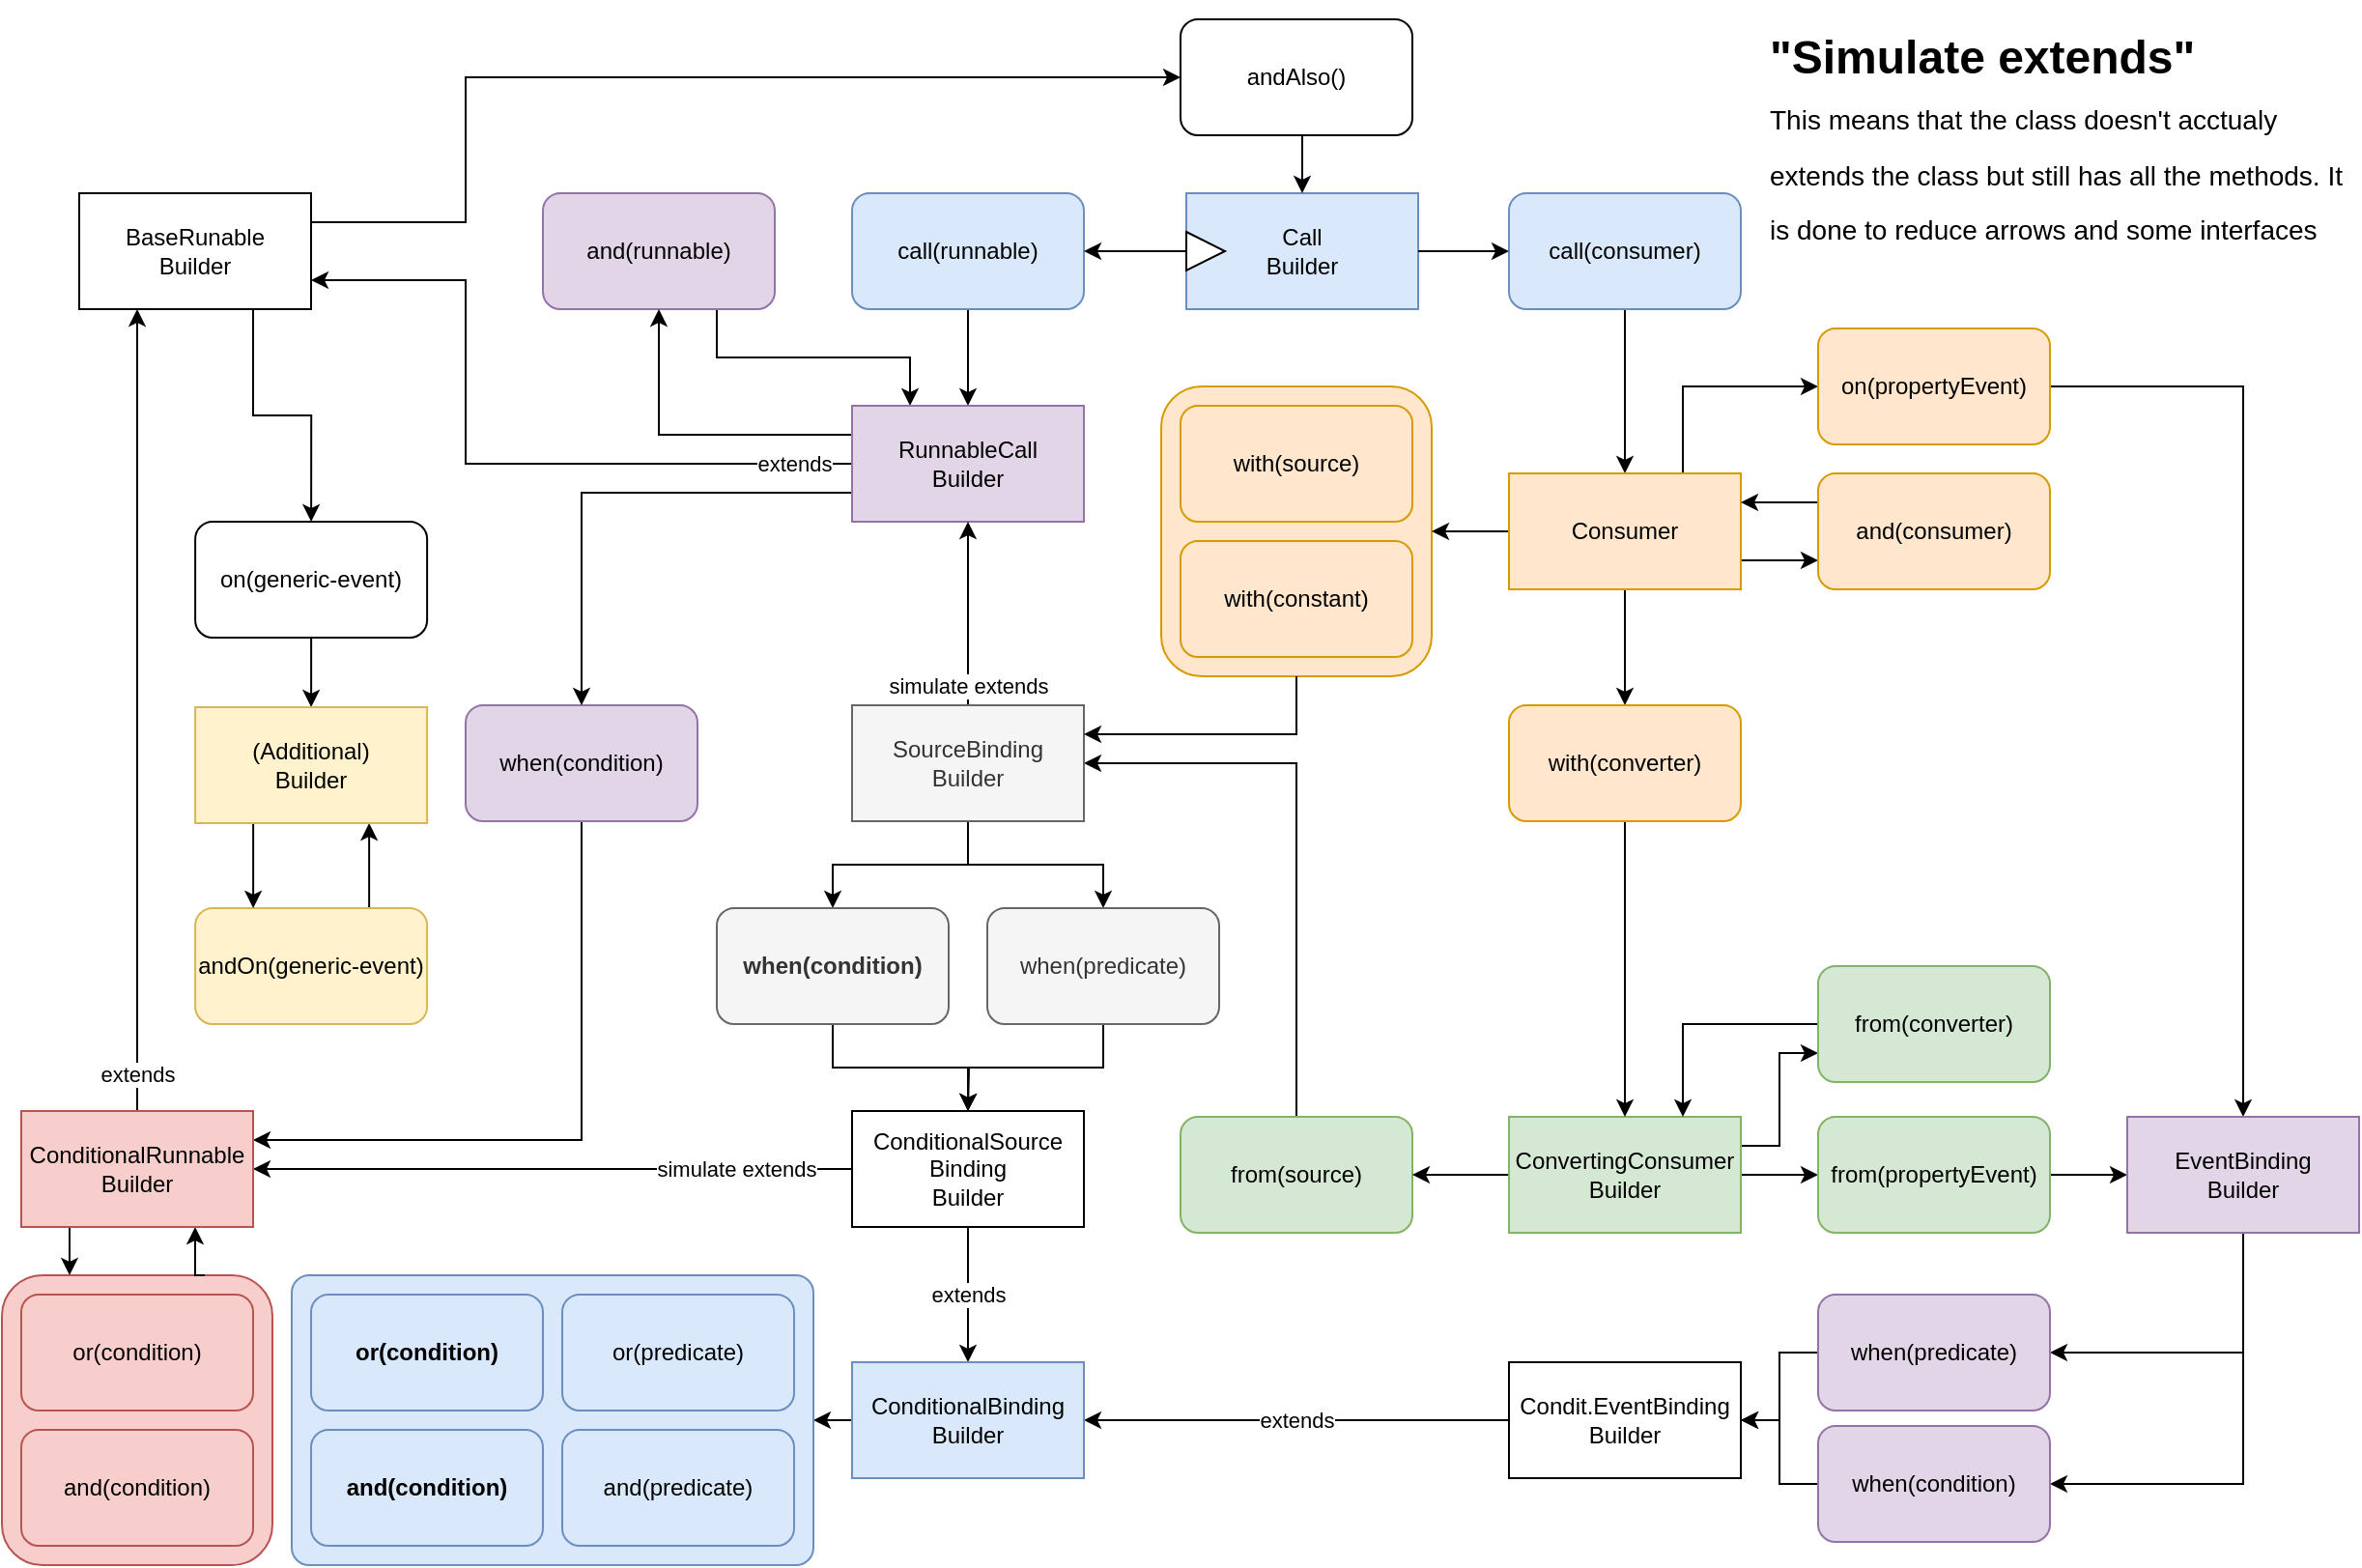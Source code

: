 <mxfile version="15.4.0" type="device"><diagram id="5MixZPjT1TOE63bzKLq1" name="Page-1"><mxGraphModel dx="1531" dy="1131" grid="1" gridSize="10" guides="1" tooltips="1" connect="1" arrows="1" fold="1" page="1" pageScale="1" pageWidth="827" pageHeight="1169" background="none" math="0" shadow="0"><root><mxCell id="0"/><mxCell id="1" parent="0"/><mxCell id="UxgVuYauyWrYWwX7lSgW-103" value="Call&lt;br&gt;Builder" style="rounded=0;whiteSpace=wrap;html=1;fillColor=#dae8fc;strokeColor=#6c8ebf;" parent="1" vertex="1"><mxGeometry x="623" y="290" width="120" height="60" as="geometry"/></mxCell><mxCell id="UxgVuYauyWrYWwX7lSgW-108" style="edgeStyle=orthogonalEdgeStyle;curved=1;rounded=0;orthogonalLoop=1;jettySize=auto;html=1;exitX=0.5;exitY=1;exitDx=0;exitDy=0;entryX=0.5;entryY=0;entryDx=0;entryDy=0;" parent="1" source="UxgVuYauyWrYWwX7lSgW-46" target="UxgVuYauyWrYWwX7lSgW-107" edge="1"><mxGeometry relative="1" as="geometry"/></mxCell><mxCell id="UxgVuYauyWrYWwX7lSgW-46" value="call(consumer)" style="rounded=1;whiteSpace=wrap;html=1;fillColor=#dae8fc;strokeColor=#6c8ebf;" parent="1" vertex="1"><mxGeometry x="790" y="290" width="120" height="60" as="geometry"/></mxCell><mxCell id="UxgVuYauyWrYWwX7lSgW-208" style="edgeStyle=orthogonalEdgeStyle;rounded=0;orthogonalLoop=1;jettySize=auto;html=1;exitX=0.5;exitY=1;exitDx=0;exitDy=0;entryX=1;entryY=0.25;entryDx=0;entryDy=0;" parent="1" source="UxgVuYauyWrYWwX7lSgW-49" target="UxgVuYauyWrYWwX7lSgW-203" edge="1"><mxGeometry relative="1" as="geometry"><Array as="points"><mxPoint x="310" y="780"/></Array></mxGeometry></mxCell><mxCell id="UxgVuYauyWrYWwX7lSgW-49" value="when(condition)" style="rounded=1;whiteSpace=wrap;html=1;fillColor=#e1d5e7;strokeColor=#9673a6;" parent="1" vertex="1"><mxGeometry x="250" y="555" width="120" height="60" as="geometry"/></mxCell><mxCell id="UxgVuYauyWrYWwX7lSgW-147" style="edgeStyle=orthogonalEdgeStyle;curved=1;rounded=0;orthogonalLoop=1;jettySize=auto;html=1;exitX=0.5;exitY=1;exitDx=0;exitDy=0;entryX=0.5;entryY=0;entryDx=0;entryDy=0;" parent="1" source="UxgVuYauyWrYWwX7lSgW-51" target="UxgVuYauyWrYWwX7lSgW-145" edge="1"><mxGeometry relative="1" as="geometry"/></mxCell><mxCell id="UxgVuYauyWrYWwX7lSgW-51" value="on(generic-event)" style="rounded=1;whiteSpace=wrap;html=1;" parent="1" vertex="1"><mxGeometry x="110.06" y="460" width="120" height="60" as="geometry"/></mxCell><mxCell id="UxgVuYauyWrYWwX7lSgW-152" style="edgeStyle=orthogonalEdgeStyle;curved=1;rounded=0;orthogonalLoop=1;jettySize=auto;html=1;exitX=0.5;exitY=1;exitDx=0;exitDy=0;" parent="1" source="UxgVuYauyWrYWwX7lSgW-56" target="UxgVuYauyWrYWwX7lSgW-94" edge="1"><mxGeometry relative="1" as="geometry"/></mxCell><mxCell id="UxgVuYauyWrYWwX7lSgW-56" value="call(runnable)" style="rounded=1;whiteSpace=wrap;html=1;fillColor=#dae8fc;strokeColor=#6c8ebf;" parent="1" vertex="1"><mxGeometry x="450" y="290" width="120" height="60" as="geometry"/></mxCell><mxCell id="KfWSCny_-O3XW7ym5hlN-6" style="edgeStyle=orthogonalEdgeStyle;rounded=0;orthogonalLoop=1;jettySize=auto;html=1;exitX=0.75;exitY=1;exitDx=0;exitDy=0;entryX=0.25;entryY=0;entryDx=0;entryDy=0;" parent="1" source="UxgVuYauyWrYWwX7lSgW-63" target="UxgVuYauyWrYWwX7lSgW-94" edge="1"><mxGeometry relative="1" as="geometry"><Array as="points"><mxPoint x="380" y="375"/><mxPoint x="480" y="375"/></Array></mxGeometry></mxCell><mxCell id="UxgVuYauyWrYWwX7lSgW-63" value="and(runnable)" style="rounded=1;whiteSpace=wrap;html=1;fillColor=#e1d5e7;strokeColor=#9673a6;" parent="1" vertex="1"><mxGeometry x="290" y="290" width="120" height="60" as="geometry"/></mxCell><mxCell id="UxgVuYauyWrYWwX7lSgW-149" style="edgeStyle=orthogonalEdgeStyle;curved=1;rounded=0;orthogonalLoop=1;jettySize=auto;html=1;exitX=0.75;exitY=0;exitDx=0;exitDy=0;entryX=0.75;entryY=1;entryDx=0;entryDy=0;" parent="1" source="UxgVuYauyWrYWwX7lSgW-65" target="UxgVuYauyWrYWwX7lSgW-145" edge="1"><mxGeometry relative="1" as="geometry"/></mxCell><mxCell id="UxgVuYauyWrYWwX7lSgW-65" value="andOn(generic-event)" style="rounded=1;whiteSpace=wrap;html=1;fillColor=#fff2cc;strokeColor=#d6b656;" parent="1" vertex="1"><mxGeometry x="110.06" y="660" width="120" height="60" as="geometry"/></mxCell><mxCell id="UxgVuYauyWrYWwX7lSgW-66" value="" style="group;" parent="1" vertex="1" connectable="0"><mxGeometry x="10.0" y="850" width="140" height="150" as="geometry"/></mxCell><mxCell id="UxgVuYauyWrYWwX7lSgW-67" value="" style="rounded=1;whiteSpace=wrap;html=1;fillColor=#f8cecc;strokeColor=#b85450;" parent="UxgVuYauyWrYWwX7lSgW-66" vertex="1"><mxGeometry width="140" height="150" as="geometry"/></mxCell><mxCell id="UxgVuYauyWrYWwX7lSgW-68" value="and(condition)" style="rounded=1;whiteSpace=wrap;html=1;fillColor=#f8cecc;strokeColor=#b85450;" parent="UxgVuYauyWrYWwX7lSgW-66" vertex="1"><mxGeometry x="10" y="80" width="120" height="60" as="geometry"/></mxCell><mxCell id="UxgVuYauyWrYWwX7lSgW-69" value="or(condition)" style="rounded=1;whiteSpace=wrap;html=1;fillColor=#f8cecc;strokeColor=#b85450;" parent="UxgVuYauyWrYWwX7lSgW-66" vertex="1"><mxGeometry x="10" y="10" width="120" height="60" as="geometry"/></mxCell><mxCell id="UxgVuYauyWrYWwX7lSgW-71" value="" style="triangle;whiteSpace=wrap;html=1;" parent="1" vertex="1"><mxGeometry x="623" y="310" width="20" height="20" as="geometry"/></mxCell><mxCell id="UxgVuYauyWrYWwX7lSgW-174" style="edgeStyle=orthogonalEdgeStyle;rounded=0;orthogonalLoop=1;jettySize=auto;html=1;exitX=0.5;exitY=0;exitDx=0;exitDy=0;entryX=1;entryY=0.5;entryDx=0;entryDy=0;" parent="1" source="UxgVuYauyWrYWwX7lSgW-84" target="UxgVuYauyWrYWwX7lSgW-172" edge="1"><mxGeometry relative="1" as="geometry"/></mxCell><mxCell id="UxgVuYauyWrYWwX7lSgW-84" value="from(source)" style="rounded=1;whiteSpace=wrap;html=1;fillColor=#d5e8d4;strokeColor=#82b366;" parent="1" vertex="1"><mxGeometry x="620" y="768" width="120" height="60" as="geometry"/></mxCell><mxCell id="UxgVuYauyWrYWwX7lSgW-85" value="" style="group;" parent="1" vertex="1" connectable="0"><mxGeometry x="610" y="390" width="140" height="150" as="geometry"/></mxCell><mxCell id="UxgVuYauyWrYWwX7lSgW-86" value="" style="rounded=1;whiteSpace=wrap;html=1;fillColor=#ffe6cc;strokeColor=#d79b00;" parent="UxgVuYauyWrYWwX7lSgW-85" vertex="1"><mxGeometry width="140" height="150" as="geometry"/></mxCell><mxCell id="UxgVuYauyWrYWwX7lSgW-87" value="with(source)" style="rounded=1;whiteSpace=wrap;html=1;fillColor=#ffe6cc;strokeColor=#d79b00;" parent="UxgVuYauyWrYWwX7lSgW-85" vertex="1"><mxGeometry x="10" y="10" width="120" height="60" as="geometry"/></mxCell><mxCell id="UxgVuYauyWrYWwX7lSgW-88" value="with(constant)" style="rounded=1;whiteSpace=wrap;html=1;fillColor=#ffe6cc;strokeColor=#d79b00;" parent="UxgVuYauyWrYWwX7lSgW-85" vertex="1"><mxGeometry x="10" y="80" width="120" height="60" as="geometry"/></mxCell><mxCell id="UxgVuYauyWrYWwX7lSgW-204" value="extends" style="edgeStyle=orthogonalEdgeStyle;rounded=0;orthogonalLoop=1;jettySize=auto;html=1;exitX=0;exitY=0.5;exitDx=0;exitDy=0;entryX=1;entryY=0.75;entryDx=0;entryDy=0;" parent="1" source="UxgVuYauyWrYWwX7lSgW-94" target="UxgVuYauyWrYWwX7lSgW-196" edge="1"><mxGeometry x="-0.84" relative="1" as="geometry"><Array as="points"><mxPoint x="250" y="430"/><mxPoint x="250" y="335"/></Array><mxPoint as="offset"/></mxGeometry></mxCell><mxCell id="UxgVuYauyWrYWwX7lSgW-207" style="edgeStyle=orthogonalEdgeStyle;rounded=0;orthogonalLoop=1;jettySize=auto;html=1;exitX=0;exitY=0.75;exitDx=0;exitDy=0;" parent="1" source="UxgVuYauyWrYWwX7lSgW-94" target="UxgVuYauyWrYWwX7lSgW-49" edge="1"><mxGeometry relative="1" as="geometry"/></mxCell><mxCell id="KfWSCny_-O3XW7ym5hlN-5" style="edgeStyle=orthogonalEdgeStyle;rounded=0;orthogonalLoop=1;jettySize=auto;html=1;exitX=0;exitY=0.25;exitDx=0;exitDy=0;entryX=0.5;entryY=1;entryDx=0;entryDy=0;" parent="1" source="UxgVuYauyWrYWwX7lSgW-94" target="UxgVuYauyWrYWwX7lSgW-63" edge="1"><mxGeometry relative="1" as="geometry"/></mxCell><mxCell id="UxgVuYauyWrYWwX7lSgW-94" value="RunnableCall&lt;br&gt;Builder" style="rounded=0;whiteSpace=wrap;html=1;fillColor=#e1d5e7;strokeColor=#9673a6;" parent="1" vertex="1"><mxGeometry x="450" y="400" width="120" height="60" as="geometry"/></mxCell><mxCell id="UxgVuYauyWrYWwX7lSgW-104" style="edgeStyle=orthogonalEdgeStyle;curved=1;rounded=0;orthogonalLoop=1;jettySize=auto;html=1;exitX=0;exitY=0.5;exitDx=0;exitDy=0;entryX=1;entryY=0.5;entryDx=0;entryDy=0;" parent="1" source="UxgVuYauyWrYWwX7lSgW-103" target="UxgVuYauyWrYWwX7lSgW-56" edge="1"><mxGeometry relative="1" as="geometry"/></mxCell><mxCell id="UxgVuYauyWrYWwX7lSgW-105" style="edgeStyle=orthogonalEdgeStyle;curved=1;rounded=0;orthogonalLoop=1;jettySize=auto;html=1;exitX=1;exitY=0.5;exitDx=0;exitDy=0;" parent="1" source="UxgVuYauyWrYWwX7lSgW-103" target="UxgVuYauyWrYWwX7lSgW-46" edge="1"><mxGeometry relative="1" as="geometry"/></mxCell><mxCell id="UxgVuYauyWrYWwX7lSgW-109" style="edgeStyle=orthogonalEdgeStyle;curved=1;rounded=0;orthogonalLoop=1;jettySize=auto;html=1;exitX=0.5;exitY=1;exitDx=0;exitDy=0;entryX=0.5;entryY=0;entryDx=0;entryDy=0;" parent="1" source="UxgVuYauyWrYWwX7lSgW-107" target="UxgVuYauyWrYWwX7lSgW-77" edge="1"><mxGeometry relative="1" as="geometry"><mxPoint x="850" y="555" as="targetPoint"/></mxGeometry></mxCell><mxCell id="UxgVuYauyWrYWwX7lSgW-167" style="edgeStyle=orthogonalEdgeStyle;rounded=0;orthogonalLoop=1;jettySize=auto;html=1;exitX=0;exitY=0.5;exitDx=0;exitDy=0;entryX=1;entryY=0.5;entryDx=0;entryDy=0;" parent="1" source="UxgVuYauyWrYWwX7lSgW-107" target="UxgVuYauyWrYWwX7lSgW-86" edge="1"><mxGeometry relative="1" as="geometry"/></mxCell><mxCell id="KfWSCny_-O3XW7ym5hlN-2" style="edgeStyle=orthogonalEdgeStyle;rounded=0;orthogonalLoop=1;jettySize=auto;html=1;exitX=1;exitY=0.75;exitDx=0;exitDy=0;entryX=0;entryY=0.75;entryDx=0;entryDy=0;" parent="1" source="UxgVuYauyWrYWwX7lSgW-107" target="KfWSCny_-O3XW7ym5hlN-1" edge="1"><mxGeometry relative="1" as="geometry"/></mxCell><mxCell id="KfWSCny_-O3XW7ym5hlN-4" style="edgeStyle=orthogonalEdgeStyle;rounded=0;orthogonalLoop=1;jettySize=auto;html=1;exitX=0.75;exitY=0;exitDx=0;exitDy=0;entryX=0;entryY=0.5;entryDx=0;entryDy=0;" parent="1" source="UxgVuYauyWrYWwX7lSgW-107" target="UxgVuYauyWrYWwX7lSgW-181" edge="1"><mxGeometry relative="1" as="geometry"><Array as="points"><mxPoint x="880" y="390"/></Array></mxGeometry></mxCell><mxCell id="UxgVuYauyWrYWwX7lSgW-107" value="Consumer" style="rounded=0;whiteSpace=wrap;html=1;fillColor=#ffe6cc;strokeColor=#d79b00;" parent="1" vertex="1"><mxGeometry x="790" y="435" width="120" height="60" as="geometry"/></mxCell><mxCell id="UxgVuYauyWrYWwX7lSgW-130" style="edgeStyle=orthogonalEdgeStyle;curved=1;rounded=0;orthogonalLoop=1;jettySize=auto;html=1;exitX=0;exitY=0.5;exitDx=0;exitDy=0;entryX=1;entryY=0.5;entryDx=0;entryDy=0;" parent="1" source="UxgVuYauyWrYWwX7lSgW-113" target="UxgVuYauyWrYWwX7lSgW-84" edge="1"><mxGeometry relative="1" as="geometry"/></mxCell><mxCell id="UxgVuYauyWrYWwX7lSgW-185" style="edgeStyle=orthogonalEdgeStyle;rounded=0;orthogonalLoop=1;jettySize=auto;html=1;exitX=1;exitY=0.5;exitDx=0;exitDy=0;entryX=0;entryY=0.5;entryDx=0;entryDy=0;" parent="1" source="UxgVuYauyWrYWwX7lSgW-113" target="UxgVuYauyWrYWwX7lSgW-184" edge="1"><mxGeometry relative="1" as="geometry"/></mxCell><mxCell id="RtL8XKY_woXkQIzj7EKq-21" style="edgeStyle=orthogonalEdgeStyle;rounded=0;orthogonalLoop=1;jettySize=auto;html=1;exitX=1;exitY=0.25;exitDx=0;exitDy=0;entryX=0;entryY=0.75;entryDx=0;entryDy=0;" edge="1" parent="1" source="UxgVuYauyWrYWwX7lSgW-113" target="RtL8XKY_woXkQIzj7EKq-20"><mxGeometry relative="1" as="geometry"/></mxCell><mxCell id="UxgVuYauyWrYWwX7lSgW-113" value="ConvertingConsumer&lt;br&gt;Builder" style="rounded=0;whiteSpace=wrap;html=1;fillColor=#d5e8d4;strokeColor=#82b366;" parent="1" vertex="1"><mxGeometry x="790" y="768" width="120" height="60" as="geometry"/></mxCell><mxCell id="UxgVuYauyWrYWwX7lSgW-201" style="edgeStyle=orthogonalEdgeStyle;rounded=0;orthogonalLoop=1;jettySize=auto;html=1;exitX=0.5;exitY=1;exitDx=0;exitDy=0;entryX=0.5;entryY=0;entryDx=0;entryDy=0;" parent="1" source="UxgVuYauyWrYWwX7lSgW-126" target="UxgVuYauyWrYWwX7lSgW-103" edge="1"><mxGeometry relative="1" as="geometry"/></mxCell><mxCell id="UxgVuYauyWrYWwX7lSgW-126" value="andAlso()" style="rounded=1;whiteSpace=wrap;html=1;" parent="1" vertex="1"><mxGeometry x="620" y="200" width="120" height="60" as="geometry"/></mxCell><mxCell id="UxgVuYauyWrYWwX7lSgW-163" style="edgeStyle=orthogonalEdgeStyle;rounded=0;orthogonalLoop=1;jettySize=auto;html=1;exitX=0.25;exitY=1;exitDx=0;exitDy=0;entryX=0.25;entryY=0;entryDx=0;entryDy=0;" parent="1" source="UxgVuYauyWrYWwX7lSgW-203" target="UxgVuYauyWrYWwX7lSgW-67" edge="1"><mxGeometry relative="1" as="geometry"><mxPoint x="65" y="835" as="sourcePoint"/></mxGeometry></mxCell><mxCell id="UxgVuYauyWrYWwX7lSgW-148" style="edgeStyle=orthogonalEdgeStyle;curved=1;rounded=0;orthogonalLoop=1;jettySize=auto;html=1;exitX=0.25;exitY=1;exitDx=0;exitDy=0;entryX=0.25;entryY=0;entryDx=0;entryDy=0;" parent="1" source="UxgVuYauyWrYWwX7lSgW-145" target="UxgVuYauyWrYWwX7lSgW-65" edge="1"><mxGeometry relative="1" as="geometry"/></mxCell><mxCell id="UxgVuYauyWrYWwX7lSgW-145" value="(Additional)&lt;br&gt;Builder" style="rounded=0;whiteSpace=wrap;html=1;fillColor=#fff2cc;strokeColor=#d6b656;" parent="1" vertex="1"><mxGeometry x="110.06" y="556" width="120" height="60" as="geometry"/></mxCell><mxCell id="UxgVuYauyWrYWwX7lSgW-164" style="edgeStyle=orthogonalEdgeStyle;rounded=0;orthogonalLoop=1;jettySize=auto;html=1;exitX=0.75;exitY=0;exitDx=0;exitDy=0;entryX=0.75;entryY=1;entryDx=0;entryDy=0;" parent="1" source="UxgVuYauyWrYWwX7lSgW-67" target="UxgVuYauyWrYWwX7lSgW-203" edge="1"><mxGeometry relative="1" as="geometry"><mxPoint x="95" y="835" as="targetPoint"/></mxGeometry></mxCell><mxCell id="UxgVuYauyWrYWwX7lSgW-178" value="simulate extends" style="edgeStyle=orthogonalEdgeStyle;rounded=0;orthogonalLoop=1;jettySize=auto;html=1;" parent="1" source="UxgVuYauyWrYWwX7lSgW-172" target="UxgVuYauyWrYWwX7lSgW-94" edge="1"><mxGeometry x="-0.778" relative="1" as="geometry"><mxPoint as="offset"/></mxGeometry></mxCell><mxCell id="UxgVuYauyWrYWwX7lSgW-179" style="edgeStyle=orthogonalEdgeStyle;rounded=0;orthogonalLoop=1;jettySize=auto;html=1;exitX=0.5;exitY=1;exitDx=0;exitDy=0;entryX=0.5;entryY=0;entryDx=0;entryDy=0;" parent="1" source="UxgVuYauyWrYWwX7lSgW-172" target="UxgVuYauyWrYWwX7lSgW-176" edge="1"><mxGeometry relative="1" as="geometry"/></mxCell><mxCell id="UxgVuYauyWrYWwX7lSgW-212" style="edgeStyle=orthogonalEdgeStyle;rounded=0;orthogonalLoop=1;jettySize=auto;html=1;exitX=0.5;exitY=1;exitDx=0;exitDy=0;" parent="1" source="UxgVuYauyWrYWwX7lSgW-172" target="UxgVuYauyWrYWwX7lSgW-211" edge="1"><mxGeometry relative="1" as="geometry"/></mxCell><mxCell id="UxgVuYauyWrYWwX7lSgW-172" value="SourceBinding&lt;br&gt;Builder" style="rounded=0;whiteSpace=wrap;html=1;fillColor=#f5f5f5;strokeColor=#666666;fontColor=#333333;" parent="1" vertex="1"><mxGeometry x="450" y="555" width="120" height="60" as="geometry"/></mxCell><mxCell id="UxgVuYauyWrYWwX7lSgW-173" style="edgeStyle=orthogonalEdgeStyle;rounded=0;orthogonalLoop=1;jettySize=auto;html=1;exitX=0.5;exitY=1;exitDx=0;exitDy=0;entryX=1;entryY=0.25;entryDx=0;entryDy=0;" parent="1" source="UxgVuYauyWrYWwX7lSgW-86" target="UxgVuYauyWrYWwX7lSgW-172" edge="1"><mxGeometry relative="1" as="geometry"/></mxCell><mxCell id="UxgVuYauyWrYWwX7lSgW-215" style="edgeStyle=orthogonalEdgeStyle;rounded=0;orthogonalLoop=1;jettySize=auto;html=1;exitX=0.5;exitY=1;exitDx=0;exitDy=0;" parent="1" source="UxgVuYauyWrYWwX7lSgW-176" edge="1"><mxGeometry relative="1" as="geometry"><mxPoint x="510" y="765" as="targetPoint"/></mxGeometry></mxCell><mxCell id="UxgVuYauyWrYWwX7lSgW-176" value="when(predicate)" style="rounded=1;whiteSpace=wrap;html=1;fillColor=#f5f5f5;strokeColor=#666666;fontColor=#333333;" parent="1" vertex="1"><mxGeometry x="520" y="660" width="120" height="60" as="geometry"/></mxCell><mxCell id="RtL8XKY_woXkQIzj7EKq-3" style="edgeStyle=orthogonalEdgeStyle;rounded=0;orthogonalLoop=1;jettySize=auto;html=1;exitX=1;exitY=0.5;exitDx=0;exitDy=0;entryX=0.5;entryY=0;entryDx=0;entryDy=0;" edge="1" parent="1" source="UxgVuYauyWrYWwX7lSgW-181" target="RtL8XKY_woXkQIzj7EKq-1"><mxGeometry relative="1" as="geometry"/></mxCell><mxCell id="UxgVuYauyWrYWwX7lSgW-181" value="on(propertyEvent)" style="rounded=1;whiteSpace=wrap;html=1;fillColor=#ffe6cc;strokeColor=#d79b00;" parent="1" vertex="1"><mxGeometry x="950" y="360" width="120" height="60" as="geometry"/></mxCell><mxCell id="RtL8XKY_woXkQIzj7EKq-13" style="edgeStyle=orthogonalEdgeStyle;rounded=0;orthogonalLoop=1;jettySize=auto;html=1;exitX=1;exitY=0.5;exitDx=0;exitDy=0;" edge="1" parent="1" source="UxgVuYauyWrYWwX7lSgW-184" target="RtL8XKY_woXkQIzj7EKq-1"><mxGeometry relative="1" as="geometry"/></mxCell><mxCell id="UxgVuYauyWrYWwX7lSgW-184" value="from(propertyEvent)" style="rounded=1;whiteSpace=wrap;html=1;fillColor=#d5e8d4;strokeColor=#82b366;" parent="1" vertex="1"><mxGeometry x="950" y="768" width="120" height="60" as="geometry"/></mxCell><mxCell id="UxgVuYauyWrYWwX7lSgW-217" value="simulate extends" style="edgeStyle=orthogonalEdgeStyle;rounded=0;orthogonalLoop=1;jettySize=auto;html=1;exitX=0;exitY=0.5;exitDx=0;exitDy=0;entryX=1;entryY=0.5;entryDx=0;entryDy=0;" parent="1" source="UxgVuYauyWrYWwX7lSgW-190" target="UxgVuYauyWrYWwX7lSgW-203" edge="1"><mxGeometry x="-0.613" relative="1" as="geometry"><mxPoint as="offset"/><Array as="points"/></mxGeometry></mxCell><mxCell id="RtL8XKY_woXkQIzj7EKq-16" value="extends" style="edgeStyle=orthogonalEdgeStyle;rounded=0;orthogonalLoop=1;jettySize=auto;html=1;exitX=0.5;exitY=1;exitDx=0;exitDy=0;entryX=0.5;entryY=0;entryDx=0;entryDy=0;" edge="1" parent="1" source="UxgVuYauyWrYWwX7lSgW-190" target="RtL8XKY_woXkQIzj7EKq-14"><mxGeometry relative="1" as="geometry"/></mxCell><mxCell id="UxgVuYauyWrYWwX7lSgW-190" value="ConditionalSource&lt;br&gt;Binding&lt;br&gt;Builder" style="rounded=0;whiteSpace=wrap;html=1;" parent="1" vertex="1"><mxGeometry x="450" y="765" width="120" height="60" as="geometry"/></mxCell><mxCell id="UxgVuYauyWrYWwX7lSgW-198" style="edgeStyle=orthogonalEdgeStyle;rounded=0;orthogonalLoop=1;jettySize=auto;html=1;exitX=0.75;exitY=1;exitDx=0;exitDy=0;entryX=0.5;entryY=0;entryDx=0;entryDy=0;" parent="1" source="UxgVuYauyWrYWwX7lSgW-196" target="UxgVuYauyWrYWwX7lSgW-51" edge="1"><mxGeometry relative="1" as="geometry"><mxPoint x="240" y="510" as="targetPoint"/></mxGeometry></mxCell><mxCell id="UxgVuYauyWrYWwX7lSgW-202" style="edgeStyle=orthogonalEdgeStyle;rounded=0;orthogonalLoop=1;jettySize=auto;html=1;exitX=1;exitY=0.25;exitDx=0;exitDy=0;entryX=0;entryY=0.5;entryDx=0;entryDy=0;" parent="1" source="UxgVuYauyWrYWwX7lSgW-196" target="UxgVuYauyWrYWwX7lSgW-126" edge="1"><mxGeometry relative="1" as="geometry"><Array as="points"><mxPoint x="250" y="305"/><mxPoint x="250" y="230"/></Array></mxGeometry></mxCell><mxCell id="UxgVuYauyWrYWwX7lSgW-196" value="BaseRunable&lt;br&gt;Builder" style="rounded=0;whiteSpace=wrap;html=1;fillColor=default;" parent="1" vertex="1"><mxGeometry x="50" y="290" width="120" height="60" as="geometry"/></mxCell><mxCell id="UxgVuYauyWrYWwX7lSgW-206" value="extends" style="edgeStyle=orthogonalEdgeStyle;rounded=0;orthogonalLoop=1;jettySize=auto;html=1;exitX=0.5;exitY=0;exitDx=0;exitDy=0;entryX=0.25;entryY=1;entryDx=0;entryDy=0;" parent="1" source="UxgVuYauyWrYWwX7lSgW-203" target="UxgVuYauyWrYWwX7lSgW-196" edge="1"><mxGeometry x="-0.905" relative="1" as="geometry"><mxPoint as="offset"/></mxGeometry></mxCell><mxCell id="UxgVuYauyWrYWwX7lSgW-203" value="ConditionalRunnable&lt;br&gt;Builder" style="rounded=0;whiteSpace=wrap;html=1;fillColor=#f8cecc;strokeColor=#b85450;" parent="1" vertex="1"><mxGeometry x="20" y="765" width="120" height="60" as="geometry"/></mxCell><mxCell id="UxgVuYauyWrYWwX7lSgW-214" style="edgeStyle=orthogonalEdgeStyle;rounded=0;orthogonalLoop=1;jettySize=auto;html=1;exitX=0.5;exitY=1;exitDx=0;exitDy=0;entryX=0.5;entryY=0;entryDx=0;entryDy=0;" parent="1" source="UxgVuYauyWrYWwX7lSgW-211" target="UxgVuYauyWrYWwX7lSgW-190" edge="1"><mxGeometry relative="1" as="geometry"/></mxCell><mxCell id="UxgVuYauyWrYWwX7lSgW-211" value="when(condition)" style="rounded=1;whiteSpace=wrap;html=1;fillColor=#f5f5f5;strokeColor=#666666;fontColor=#333333;fontStyle=1" parent="1" vertex="1"><mxGeometry x="380" y="660" width="120" height="60" as="geometry"/></mxCell><mxCell id="UxgVuYauyWrYWwX7lSgW-219" style="edgeStyle=orthogonalEdgeStyle;rounded=0;orthogonalLoop=1;jettySize=auto;html=1;exitX=0.5;exitY=1;exitDx=0;exitDy=0;" parent="1" source="UxgVuYauyWrYWwX7lSgW-77" target="UxgVuYauyWrYWwX7lSgW-113" edge="1"><mxGeometry relative="1" as="geometry"/></mxCell><mxCell id="UxgVuYauyWrYWwX7lSgW-77" value="with(converter)" style="rounded=1;whiteSpace=wrap;html=1;fillColor=#ffe6cc;strokeColor=#d79b00;" parent="1" vertex="1"><mxGeometry x="790" y="555" width="120" height="60" as="geometry"/></mxCell><mxCell id="KfWSCny_-O3XW7ym5hlN-3" style="edgeStyle=orthogonalEdgeStyle;rounded=0;orthogonalLoop=1;jettySize=auto;html=1;exitX=0;exitY=0.25;exitDx=0;exitDy=0;entryX=1;entryY=0.25;entryDx=0;entryDy=0;" parent="1" source="KfWSCny_-O3XW7ym5hlN-1" target="UxgVuYauyWrYWwX7lSgW-107" edge="1"><mxGeometry relative="1" as="geometry"><Array as="points"><mxPoint x="960" y="450"/><mxPoint x="960" y="450"/></Array></mxGeometry></mxCell><mxCell id="KfWSCny_-O3XW7ym5hlN-1" value="and(consumer)" style="rounded=1;whiteSpace=wrap;html=1;fillColor=#ffe6cc;strokeColor=#d79b00;" parent="1" vertex="1"><mxGeometry x="950" y="435" width="120" height="60" as="geometry"/></mxCell><mxCell id="RtL8XKY_woXkQIzj7EKq-11" style="edgeStyle=orthogonalEdgeStyle;rounded=0;orthogonalLoop=1;jettySize=auto;html=1;exitX=0.5;exitY=1;exitDx=0;exitDy=0;entryX=1;entryY=0.5;entryDx=0;entryDy=0;" edge="1" parent="1" source="RtL8XKY_woXkQIzj7EKq-1" target="RtL8XKY_woXkQIzj7EKq-4"><mxGeometry relative="1" as="geometry"/></mxCell><mxCell id="RtL8XKY_woXkQIzj7EKq-12" style="edgeStyle=orthogonalEdgeStyle;rounded=0;orthogonalLoop=1;jettySize=auto;html=1;exitX=0.5;exitY=1;exitDx=0;exitDy=0;entryX=1;entryY=0.5;entryDx=0;entryDy=0;" edge="1" parent="1" source="RtL8XKY_woXkQIzj7EKq-1" target="RtL8XKY_woXkQIzj7EKq-9"><mxGeometry relative="1" as="geometry"><Array as="points"><mxPoint x="1170" y="958"/></Array></mxGeometry></mxCell><mxCell id="RtL8XKY_woXkQIzj7EKq-1" value="EventBinding&lt;br&gt;Builder" style="rounded=0;whiteSpace=wrap;html=1;fillColor=#e1d5e7;strokeColor=#9673a6;" vertex="1" parent="1"><mxGeometry x="1110" y="768" width="120" height="60" as="geometry"/></mxCell><mxCell id="RtL8XKY_woXkQIzj7EKq-6" style="edgeStyle=orthogonalEdgeStyle;rounded=0;orthogonalLoop=1;jettySize=auto;html=1;exitX=0;exitY=0.5;exitDx=0;exitDy=0;entryX=1;entryY=0.5;entryDx=0;entryDy=0;" edge="1" parent="1" source="RtL8XKY_woXkQIzj7EKq-4" target="RtL8XKY_woXkQIzj7EKq-7"><mxGeometry relative="1" as="geometry"><mxPoint x="1000" y="890" as="targetPoint"/></mxGeometry></mxCell><mxCell id="RtL8XKY_woXkQIzj7EKq-4" value="when(predicate)" style="rounded=1;whiteSpace=wrap;html=1;fillColor=#e1d5e7;strokeColor=#9673a6;" vertex="1" parent="1"><mxGeometry x="950" y="860" width="120" height="60" as="geometry"/></mxCell><mxCell id="RtL8XKY_woXkQIzj7EKq-17" value="extends" style="edgeStyle=orthogonalEdgeStyle;rounded=0;orthogonalLoop=1;jettySize=auto;html=1;exitX=0;exitY=0.5;exitDx=0;exitDy=0;entryX=1;entryY=0.5;entryDx=0;entryDy=0;" edge="1" parent="1" source="RtL8XKY_woXkQIzj7EKq-7" target="RtL8XKY_woXkQIzj7EKq-14"><mxGeometry relative="1" as="geometry"/></mxCell><mxCell id="RtL8XKY_woXkQIzj7EKq-7" value="Condit.EventBinding&lt;br&gt;Builder" style="rounded=0;whiteSpace=wrap;html=1;" vertex="1" parent="1"><mxGeometry x="790" y="895" width="120" height="60" as="geometry"/></mxCell><mxCell id="RtL8XKY_woXkQIzj7EKq-10" style="edgeStyle=orthogonalEdgeStyle;rounded=0;orthogonalLoop=1;jettySize=auto;html=1;exitX=0;exitY=0.5;exitDx=0;exitDy=0;entryX=1;entryY=0.5;entryDx=0;entryDy=0;" edge="1" parent="1" source="RtL8XKY_woXkQIzj7EKq-9" target="RtL8XKY_woXkQIzj7EKq-7"><mxGeometry relative="1" as="geometry"/></mxCell><mxCell id="RtL8XKY_woXkQIzj7EKq-9" value="when(condition)" style="rounded=1;whiteSpace=wrap;html=1;fillColor=#e1d5e7;strokeColor=#9673a6;" vertex="1" parent="1"><mxGeometry x="950" y="928" width="120" height="60" as="geometry"/></mxCell><mxCell id="RtL8XKY_woXkQIzj7EKq-19" style="edgeStyle=orthogonalEdgeStyle;rounded=0;orthogonalLoop=1;jettySize=auto;html=1;exitX=0.5;exitY=1;exitDx=0;exitDy=0;entryX=1;entryY=0.5;entryDx=0;entryDy=0;" edge="1" parent="1" source="RtL8XKY_woXkQIzj7EKq-14" target="UxgVuYauyWrYWwX7lSgW-187"><mxGeometry relative="1" as="geometry"><Array as="points"><mxPoint x="510" y="925"/></Array></mxGeometry></mxCell><mxCell id="RtL8XKY_woXkQIzj7EKq-14" value="ConditionalBinding&lt;br&gt;Builder" style="rounded=0;whiteSpace=wrap;html=1;fillColor=#dae8fc;strokeColor=#6c8ebf;" vertex="1" parent="1"><mxGeometry x="450" y="895" width="120" height="60" as="geometry"/></mxCell><mxCell id="RtL8XKY_woXkQIzj7EKq-18" value="" style="group;" vertex="1" connectable="0" parent="1"><mxGeometry x="160" y="850" width="270" height="150" as="geometry"/></mxCell><mxCell id="UxgVuYauyWrYWwX7lSgW-187" value="" style="rounded=1;whiteSpace=wrap;html=1;fillColor=#dae8fc;strokeColor=#6c8ebf;arcSize=6;" parent="RtL8XKY_woXkQIzj7EKq-18" vertex="1"><mxGeometry width="270" height="150" as="geometry"/></mxCell><mxCell id="UxgVuYauyWrYWwX7lSgW-188" value="and(predicate)" style="rounded=1;whiteSpace=wrap;html=1;fillColor=#dae8fc;strokeColor=#6c8ebf;" parent="RtL8XKY_woXkQIzj7EKq-18" vertex="1"><mxGeometry x="140" y="80" width="120" height="60" as="geometry"/></mxCell><mxCell id="UxgVuYauyWrYWwX7lSgW-189" value="or(predicate)" style="rounded=1;whiteSpace=wrap;html=1;fillColor=#dae8fc;strokeColor=#6c8ebf;" parent="RtL8XKY_woXkQIzj7EKq-18" vertex="1"><mxGeometry x="140" y="10" width="120" height="60" as="geometry"/></mxCell><mxCell id="UxgVuYauyWrYWwX7lSgW-209" value="and(condition)" style="rounded=1;whiteSpace=wrap;html=1;fillColor=#dae8fc;strokeColor=#6c8ebf;fontStyle=1" parent="RtL8XKY_woXkQIzj7EKq-18" vertex="1"><mxGeometry x="10" y="80" width="120" height="60" as="geometry"/></mxCell><mxCell id="UxgVuYauyWrYWwX7lSgW-210" value="or(condition)" style="rounded=1;whiteSpace=wrap;html=1;fillColor=#dae8fc;strokeColor=#6c8ebf;fontStyle=1" parent="RtL8XKY_woXkQIzj7EKq-18" vertex="1"><mxGeometry x="10" y="10" width="120" height="60" as="geometry"/></mxCell><mxCell id="RtL8XKY_woXkQIzj7EKq-22" style="edgeStyle=orthogonalEdgeStyle;rounded=0;orthogonalLoop=1;jettySize=auto;html=1;exitX=0;exitY=0.5;exitDx=0;exitDy=0;entryX=0.75;entryY=0;entryDx=0;entryDy=0;" edge="1" parent="1" source="RtL8XKY_woXkQIzj7EKq-20" target="UxgVuYauyWrYWwX7lSgW-113"><mxGeometry relative="1" as="geometry"/></mxCell><mxCell id="RtL8XKY_woXkQIzj7EKq-20" value="from(converter)" style="rounded=1;whiteSpace=wrap;html=1;fillColor=#d5e8d4;strokeColor=#82b366;" vertex="1" parent="1"><mxGeometry x="950" y="690" width="120" height="60" as="geometry"/></mxCell><mxCell id="RtL8XKY_woXkQIzj7EKq-23" value="&lt;h1&gt;&lt;span&gt;&quot;Simulate extends&quot;&lt;br&gt;&lt;/span&gt;&lt;font style=&quot;font-size: 14px ; font-weight: normal&quot;&gt;This means that the class doesn't acctualy extends the class but still has all the methods. It is done to reduce arrows and some interfaces&lt;/font&gt;&lt;/h1&gt;" style="text;html=1;strokeColor=none;fillColor=none;spacing=5;spacingTop=-20;whiteSpace=wrap;overflow=hidden;rounded=0;" vertex="1" parent="1"><mxGeometry x="920" y="200" width="310" height="120" as="geometry"/></mxCell></root></mxGraphModel></diagram></mxfile>